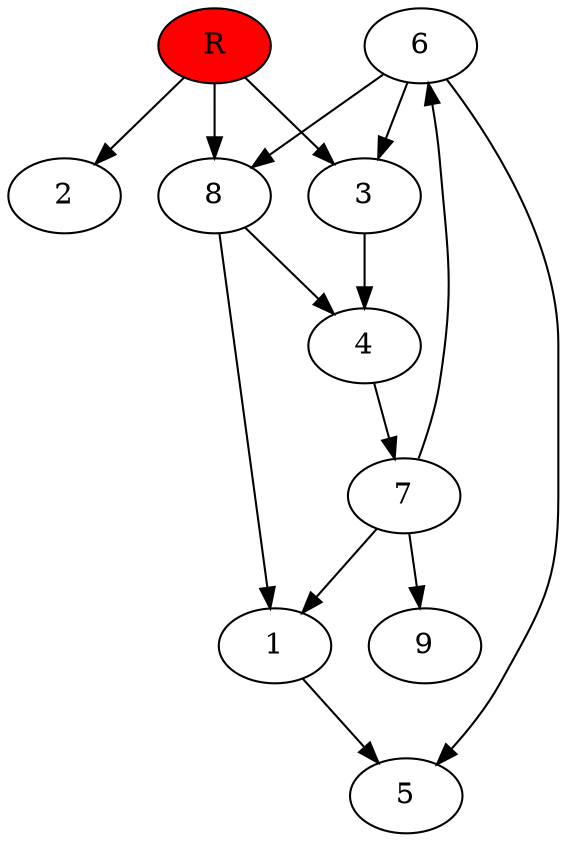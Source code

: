 digraph prb6248 {
	1
	2
	3
	4
	5
	6
	7
	8
	R [fillcolor="#ff0000" style=filled]
	1 -> 5
	3 -> 4
	4 -> 7
	6 -> 3
	6 -> 5
	6 -> 8
	7 -> 1
	7 -> 6
	7 -> 9
	8 -> 1
	8 -> 4
	R -> 2
	R -> 3
	R -> 8
}
